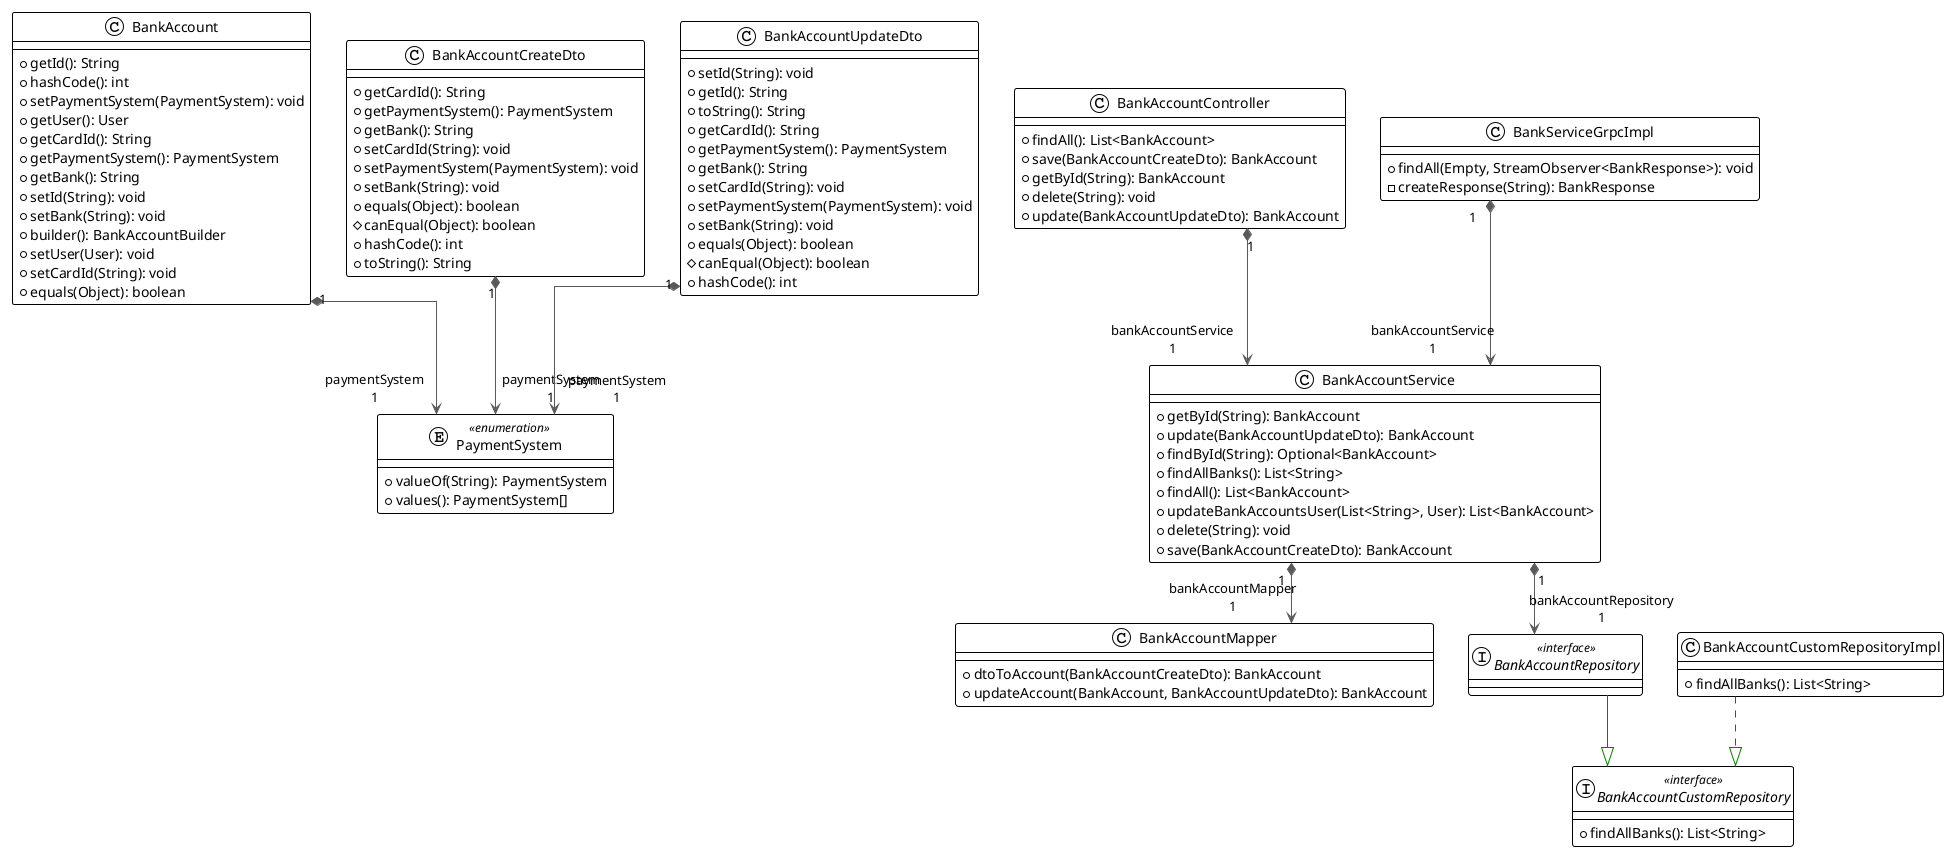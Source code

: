 @startuml

!theme plain
top to bottom direction
skinparam linetype ortho

class BankAccount {
  + getId(): String
  + hashCode(): int
  + setPaymentSystem(PaymentSystem): void
  + getUser(): User
  + getCardId(): String
  + getPaymentSystem(): PaymentSystem
  + getBank(): String
  + setId(String): void
  + setBank(String): void
  + builder(): BankAccountBuilder
  + setUser(User): void
  + setCardId(String): void
  + equals(Object): boolean
}
class BankAccountController {
  + findAll(): List<BankAccount>
  + save(BankAccountCreateDto): BankAccount
  + getById(String): BankAccount
  + delete(String): void
  + update(BankAccountUpdateDto): BankAccount
}
class BankAccountCreateDto {
  + getCardId(): String
  + getPaymentSystem(): PaymentSystem
  + getBank(): String
  + setCardId(String): void
  + setPaymentSystem(PaymentSystem): void
  + setBank(String): void
  + equals(Object): boolean
  # canEqual(Object): boolean
  + hashCode(): int
  + toString(): String
}
interface BankAccountCustomRepository << interface >> {
  + findAllBanks(): List<String>
}
class BankAccountCustomRepositoryImpl {
  + findAllBanks(): List<String>
}
class BankAccountMapper {
  + dtoToAccount(BankAccountCreateDto): BankAccount
  + updateAccount(BankAccount, BankAccountUpdateDto): BankAccount
}
interface BankAccountRepository << interface >>
class BankAccountService {
  + getById(String): BankAccount
  + update(BankAccountUpdateDto): BankAccount
  + findById(String): Optional<BankAccount>
  + findAllBanks(): List<String>
  + findAll(): List<BankAccount>
  + updateBankAccountsUser(List<String>, User): List<BankAccount>
  + delete(String): void
  + save(BankAccountCreateDto): BankAccount
}
class BankAccountUpdateDto {
  + setId(String): void
  + getId(): String
  + toString(): String
  + getCardId(): String
  + getPaymentSystem(): PaymentSystem
  + getBank(): String
  + setCardId(String): void
  + setPaymentSystem(PaymentSystem): void
  + setBank(String): void
  + equals(Object): boolean
  # canEqual(Object): boolean
  + hashCode(): int
}
class BankServiceGrpcImpl {
  + findAll(Empty, StreamObserver<BankResponse>): void
  - createResponse(String): BankResponse
}
enum PaymentSystem << enumeration >> {
  + valueOf(String): PaymentSystem
  + values(): PaymentSystem[]
}

BankAccount                     "1" *-[#595959,plain]-> "paymentSystem\n1" PaymentSystem                   
BankAccountController           "1" *-[#595959,plain]-> "bankAccountService\n1" BankAccountService              
BankAccountCreateDto            "1" *-[#595959,plain]-> "paymentSystem\n1" PaymentSystem                   
BankAccountCustomRepositoryImpl  -[#008200,dashed]-^  BankAccountCustomRepository     
BankAccountRepository            -[#008200,plain]-^  BankAccountCustomRepository     
BankAccountService              "1" *-[#595959,plain]-> "bankAccountMapper\n1" BankAccountMapper               
BankAccountService              "1" *-[#595959,plain]-> "bankAccountRepository\n1" BankAccountRepository           
BankAccountUpdateDto            "1" *-[#595959,plain]-> "paymentSystem\n1" PaymentSystem                   
BankServiceGrpcImpl             "1" *-[#595959,plain]-> "bankAccountService\n1" BankAccountService              
@enduml
